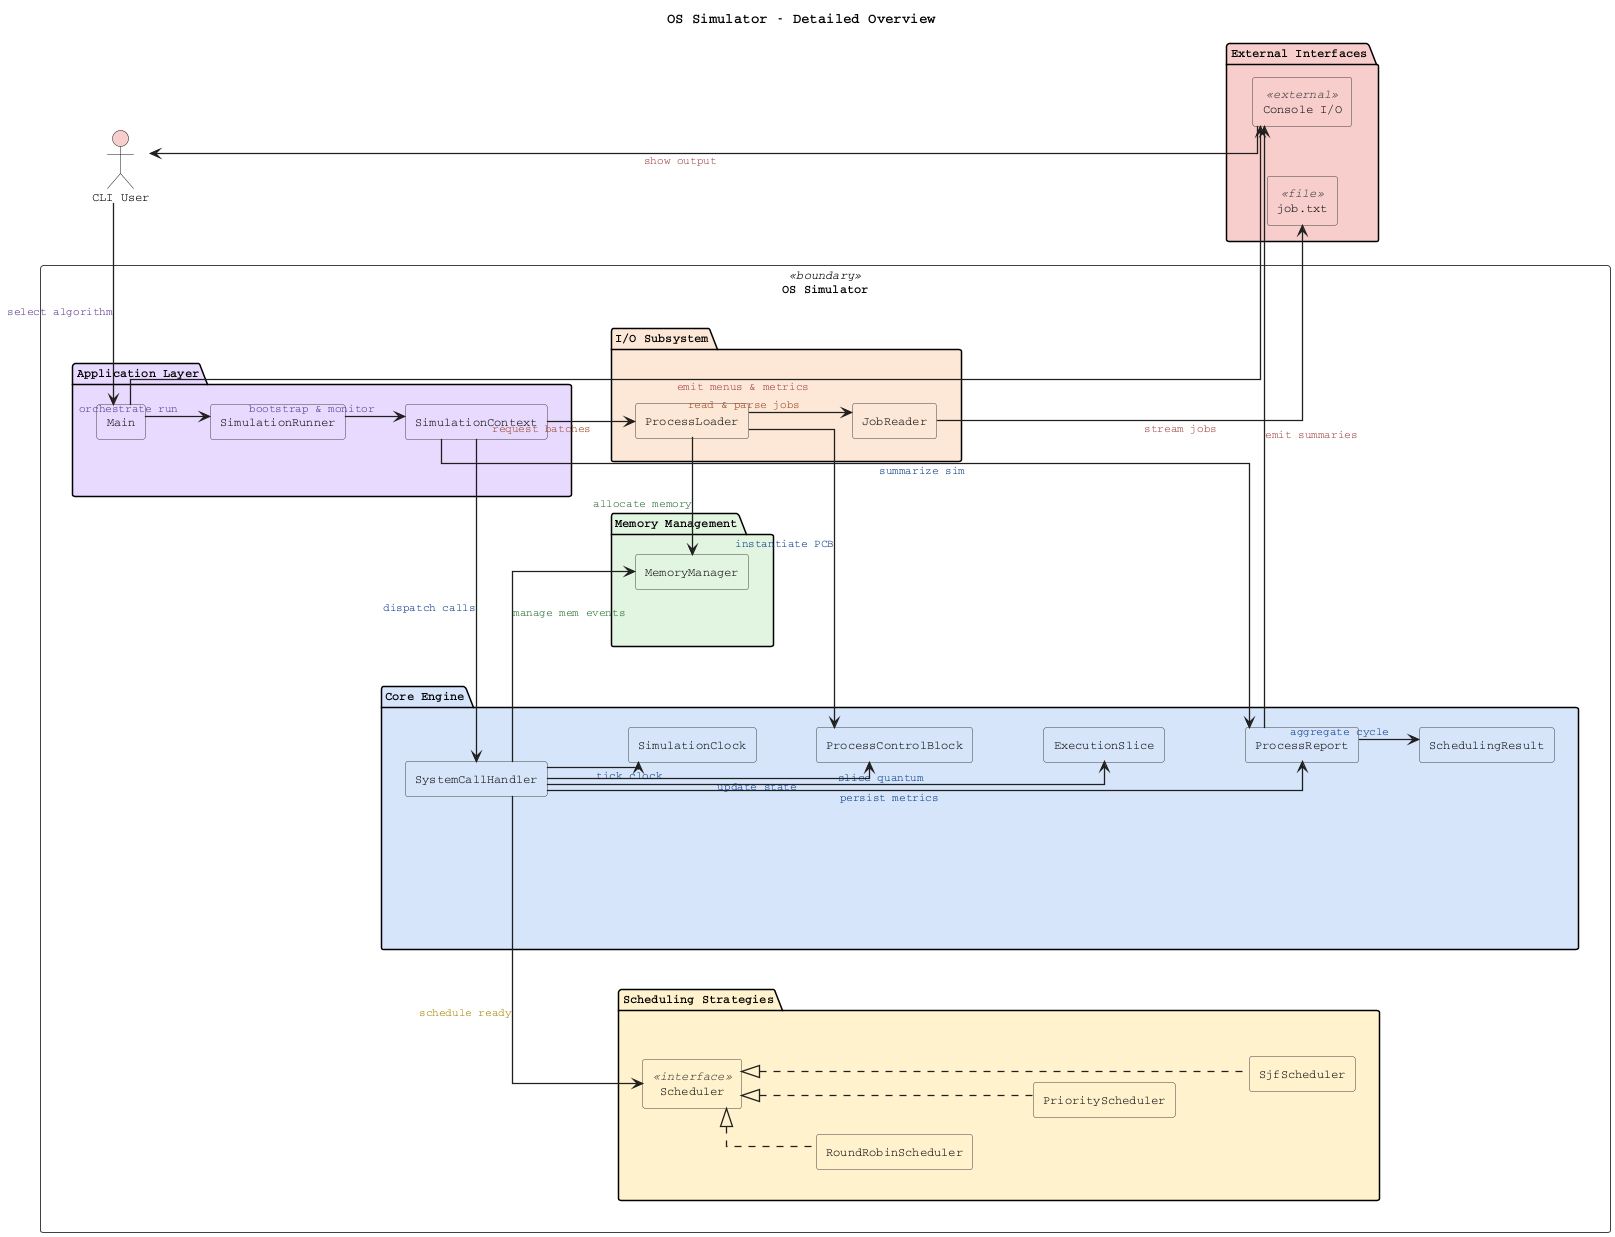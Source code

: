 @startuml
title OS Simulator – Detailed Overview

skinparam {
	backgroundColor #FFFFFF
	linetype ortho
	componentStyle rectangle
	shadowing false
	defaultFontName Courier
	defaultFontSize 12
	component {
		FontSize 12
		FontColor #141414
		BorderColor #424242
		StereotypeFontColor #424242
	}
	component {
		BackgroundColor<<external>> #F8CECC
		BackgroundColor<<file>> #F8CECC
	}
	rectangle {
		BorderColor #424242
		BackgroundColor<<boundary>> #FFFFFF
	}
	packagePadding 12
	componentSpacing 40
	nodesep 50
	ranksep 60
	ArrowColor #1F1F1F
	ArrowFontColor #1F1F1F
	ArrowFontSize 11
	ArrowThickness 1.3
}

left to right direction

rectangle "OS Simulator" as SYSTEM <<boundary>> {
	package "Application Layer" as APP #E8DAFF {
		component Main as MAIN #E8DAFF
		component SimulationRunner as SR #E8DAFF
		component SimulationContext as SC #E8DAFF
		MAIN -[hidden]down-> SR
		SR -[hidden]down-> SC
	}

	package "Core Engine" as CORE #D6E5FA {
		component SystemCallHandler as SCH #D6E5FA
		component SimulationClock as CLK #D6E5FA
		component ProcessControlBlock as PCB #D6E5FA
		component ExecutionSlice as SLICE #D6E5FA
		component ProcessReport as REPORT #D6E5FA
		component SchedulingResult as SRES #D6E5FA
		SCH -[hidden]down-> CLK
		CLK -[hidden]down-> PCB
		PCB -[hidden]down-> SLICE
		SLICE -[hidden]down-> REPORT
		REPORT -[hidden]down-> SRES
	}

	package "I/O Subsystem" as IOZONE #FDE7D6 {
		component ProcessLoader as PL #FDE7D6
		component JobReader as JR #FDE7D6
		PL -[hidden]down-> JR
	}

	package "Memory Management" as MEM #E1F5E0 {
		component MemoryManager as MM #E1F5E0
	}

	package "Scheduling Strategies" as SCHEDZONE #FFF2CC {
		component Scheduler as SCHED <<interface>> #FFF2CC
		component RoundRobinScheduler as RR #FFF2CC
		component PriorityScheduler as PS #FFF2CC
		component SjfScheduler as SJF #FFF2CC
		SCHED -[hidden]down-> RR
		RR -[hidden]down-> PS
		PS -[hidden]down-> SJF
	}

	APP -[hidden]-> CORE
	CORE -[hidden]-> SCHEDZONE
	APP -[hidden]down-> IOZONE
	CORE -[hidden]down-> MEM
}

package "External Interfaces" #F8CECC {
	component "job.txt" as JOB <<file>> #F8CECC
	component "Console I/O" as CONSOLE <<external>> #F8CECC
}

actor "CLI User" as USER #F8CECC

USER -right-> MAIN : <color:#5B3D91>select algorithm
MAIN -right-> CONSOLE : <color:#A34747>emit menus & metrics
CONSOLE -left-> USER : <color:#A34747>show output
MAIN -down-> SR : <color:#5B3D91>orchestrate run
SR -down-> SC : <color:#5B3D91>bootstrap & monitor
SC -down-> PL : <color:#9C4E2F>request batches
PL -down-> JR : <color:#9C4E2F>read & parse jobs
PL -down-> PCB : <color:#0F3E8A>instantiate PCB
PL -right-> MM : <color:#2F6F36>allocate memory
SC -right-> SCH : <color:#0F3E8A>dispatch calls
SCH -down-> CLK : <color:#0F3E8A>tick clock
SCH -right-> SCHED : <color:#A68A00>schedule ready
SCHED <|.. RR
SCHED <|.. PS
SCHED <|.. SJF
SCH -down-> SLICE : <color:#0F3E8A>slice quantum
SCH -right-> MM : <color:#2F6F36>manage mem events
SCH -down-> REPORT : <color:#0F3E8A>persist metrics
REPORT -down-> SRES : <color:#0F3E8A>aggregate cycle
SCH -down-> PCB : <color:#0F3E8A>update state
SC -down-> REPORT : <color:#0F3E8A>summarize sim
JR -right-> JOB : <color:#A34747>stream jobs
REPORT -right-> CONSOLE : <color:#A34747>emit summaries
@enduml